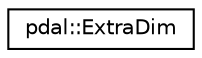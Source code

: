 digraph "Graphical Class Hierarchy"
{
  edge [fontname="Helvetica",fontsize="10",labelfontname="Helvetica",labelfontsize="10"];
  node [fontname="Helvetica",fontsize="10",shape=record];
  rankdir="LR";
  Node1 [label="pdal::ExtraDim",height=0.2,width=0.4,color="black", fillcolor="white", style="filled",URL="$structpdal_1_1ExtraDim.html"];
}

